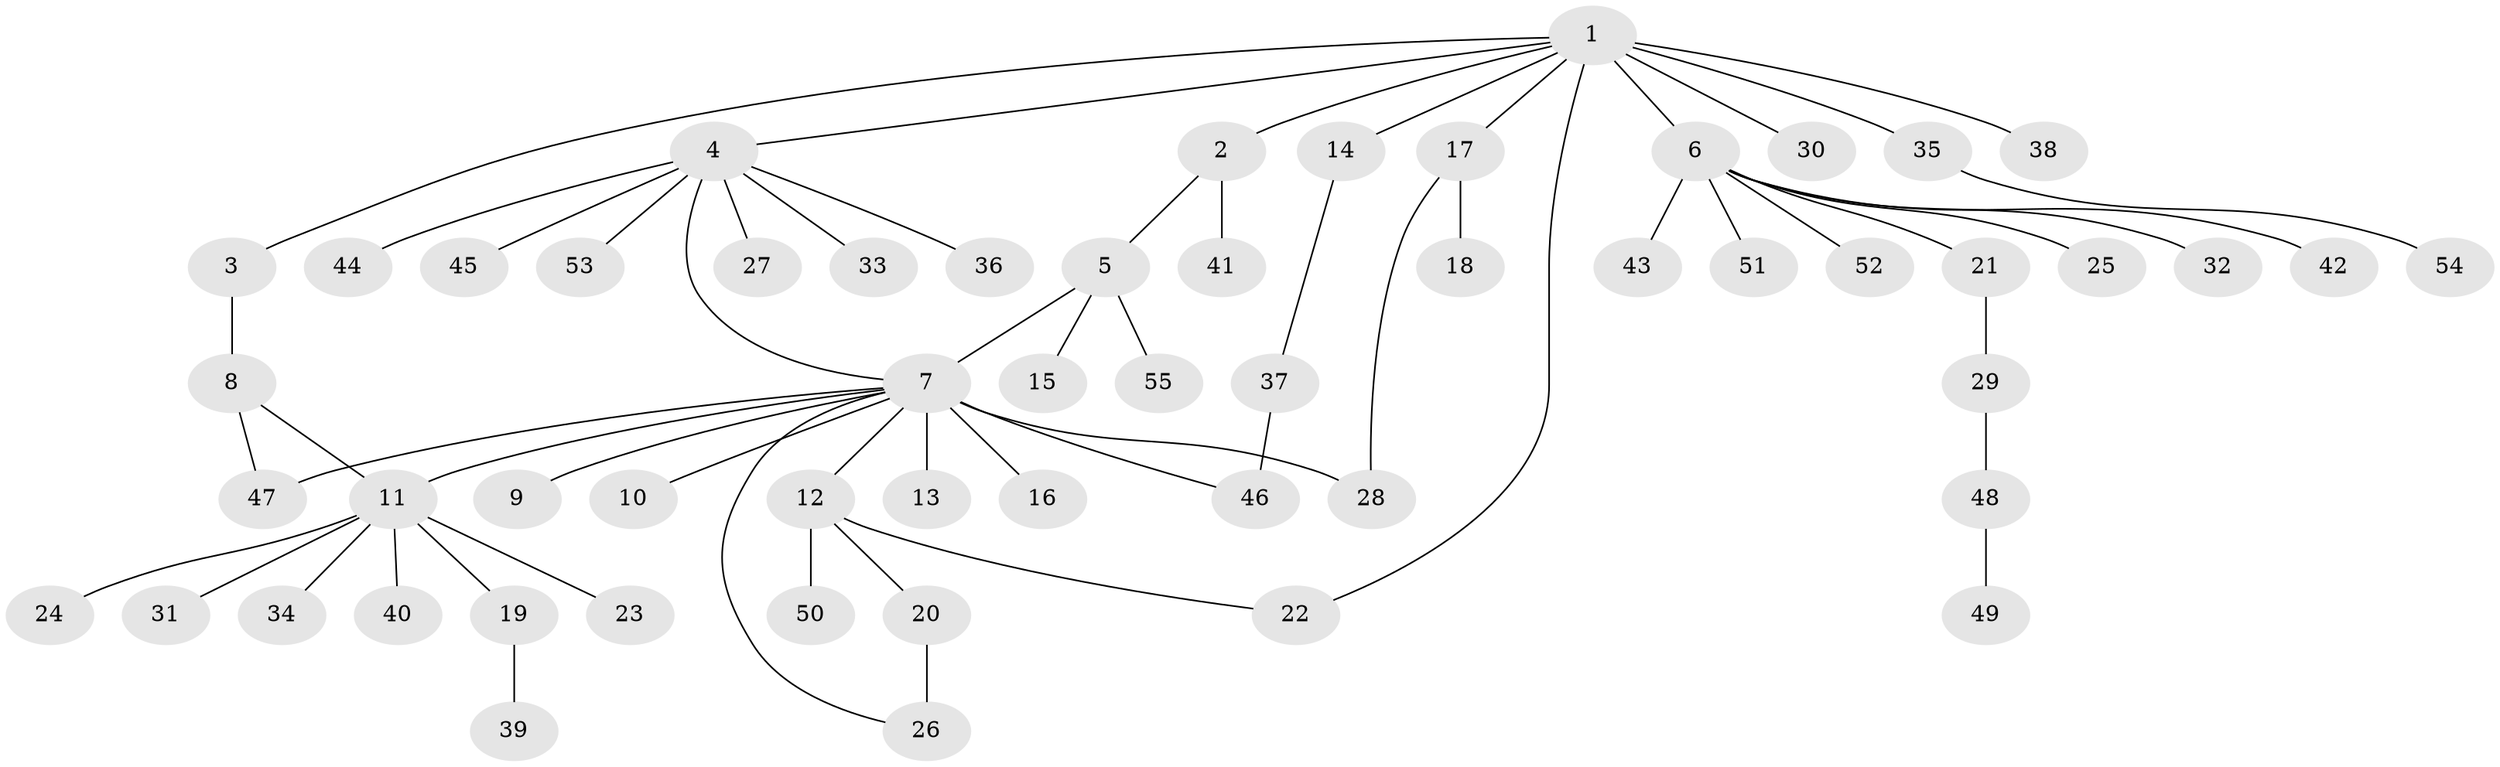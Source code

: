 // original degree distribution, {13: 0.00909090909090909, 5: 0.02727272727272727, 9: 0.03636363636363636, 27: 0.00909090909090909, 2: 0.13636363636363635, 6: 0.00909090909090909, 1: 0.6909090909090909, 3: 0.06363636363636363, 4: 0.01818181818181818}
// Generated by graph-tools (version 1.1) at 2025/35/03/09/25 02:35:51]
// undirected, 55 vertices, 61 edges
graph export_dot {
graph [start="1"]
  node [color=gray90,style=filled];
  1;
  2;
  3;
  4;
  5;
  6;
  7;
  8;
  9;
  10;
  11;
  12;
  13;
  14;
  15;
  16;
  17;
  18;
  19;
  20;
  21;
  22;
  23;
  24;
  25;
  26;
  27;
  28;
  29;
  30;
  31;
  32;
  33;
  34;
  35;
  36;
  37;
  38;
  39;
  40;
  41;
  42;
  43;
  44;
  45;
  46;
  47;
  48;
  49;
  50;
  51;
  52;
  53;
  54;
  55;
  1 -- 2 [weight=1.0];
  1 -- 3 [weight=1.0];
  1 -- 4 [weight=1.0];
  1 -- 6 [weight=1.0];
  1 -- 14 [weight=1.0];
  1 -- 17 [weight=1.0];
  1 -- 22 [weight=1.0];
  1 -- 30 [weight=3.0];
  1 -- 35 [weight=1.0];
  1 -- 38 [weight=1.0];
  2 -- 5 [weight=1.0];
  2 -- 41 [weight=2.0];
  3 -- 8 [weight=3.0];
  4 -- 7 [weight=1.0];
  4 -- 27 [weight=1.0];
  4 -- 33 [weight=1.0];
  4 -- 36 [weight=1.0];
  4 -- 44 [weight=1.0];
  4 -- 45 [weight=1.0];
  4 -- 53 [weight=1.0];
  5 -- 7 [weight=1.0];
  5 -- 15 [weight=1.0];
  5 -- 55 [weight=1.0];
  6 -- 21 [weight=1.0];
  6 -- 25 [weight=1.0];
  6 -- 32 [weight=1.0];
  6 -- 42 [weight=1.0];
  6 -- 43 [weight=1.0];
  6 -- 51 [weight=1.0];
  6 -- 52 [weight=1.0];
  7 -- 9 [weight=1.0];
  7 -- 10 [weight=1.0];
  7 -- 11 [weight=1.0];
  7 -- 12 [weight=1.0];
  7 -- 13 [weight=15.0];
  7 -- 16 [weight=1.0];
  7 -- 26 [weight=1.0];
  7 -- 28 [weight=1.0];
  7 -- 46 [weight=1.0];
  7 -- 47 [weight=1.0];
  8 -- 11 [weight=1.0];
  8 -- 47 [weight=1.0];
  11 -- 19 [weight=1.0];
  11 -- 23 [weight=1.0];
  11 -- 24 [weight=1.0];
  11 -- 31 [weight=1.0];
  11 -- 34 [weight=1.0];
  11 -- 40 [weight=1.0];
  12 -- 20 [weight=1.0];
  12 -- 22 [weight=1.0];
  12 -- 50 [weight=2.0];
  14 -- 37 [weight=1.0];
  17 -- 18 [weight=6.0];
  17 -- 28 [weight=1.0];
  19 -- 39 [weight=2.0];
  20 -- 26 [weight=2.0];
  21 -- 29 [weight=1.0];
  29 -- 48 [weight=1.0];
  35 -- 54 [weight=1.0];
  37 -- 46 [weight=2.0];
  48 -- 49 [weight=1.0];
}
